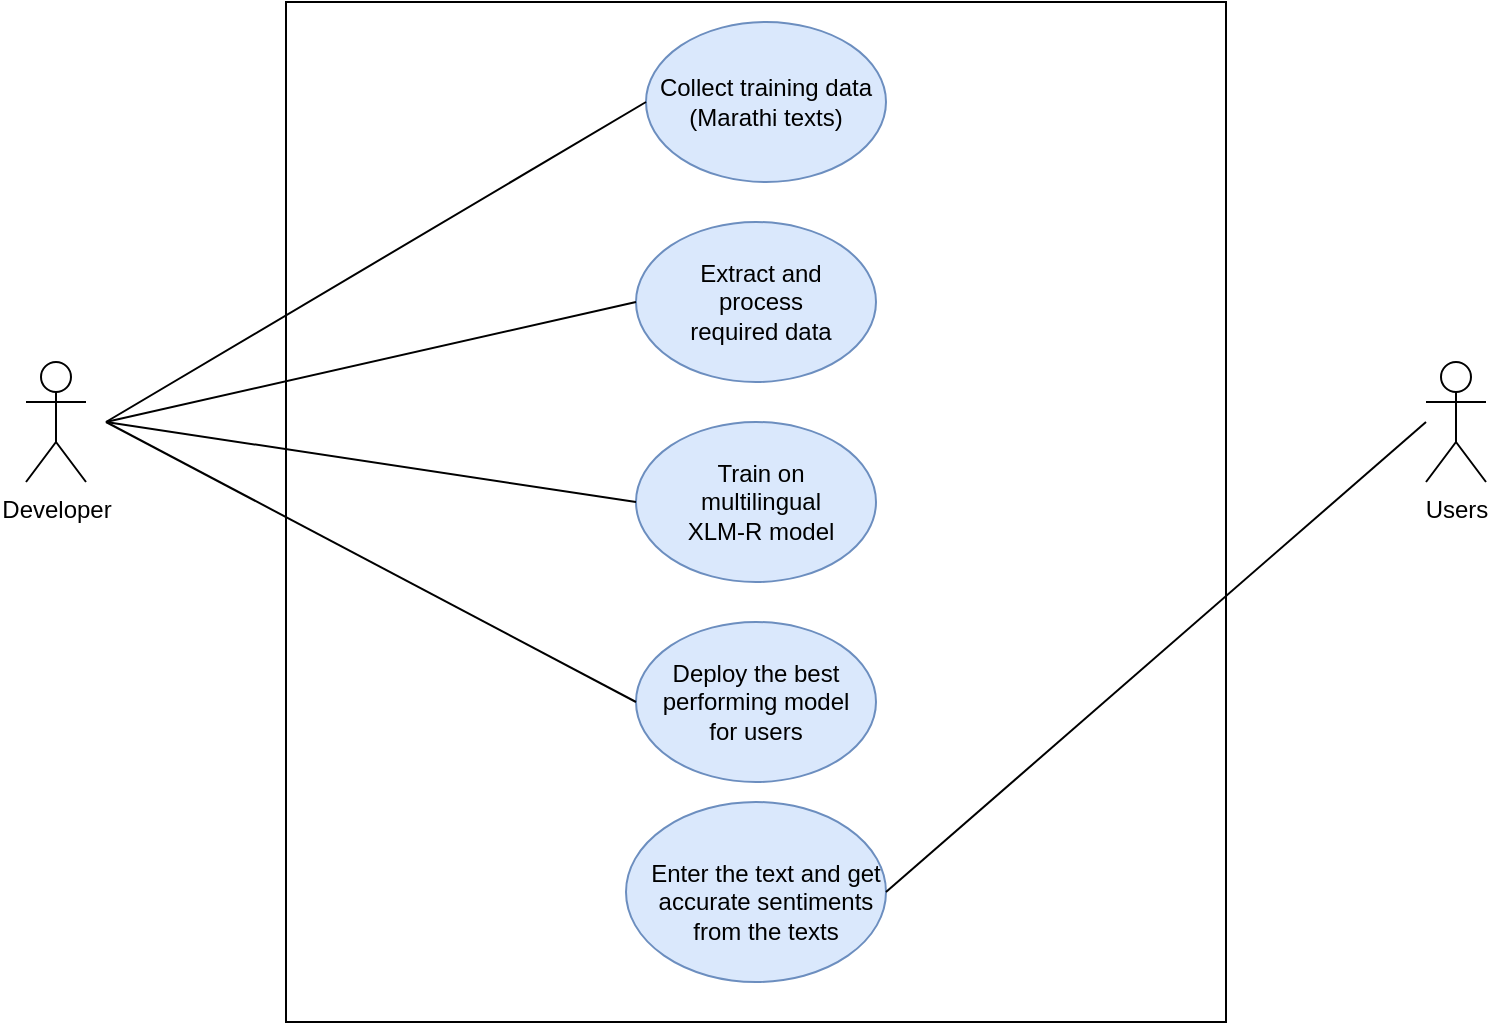 <mxfile version="15.6.2" type="device"><diagram id="YYodBb31U1HTX-Yjmv8J" name="Page-1"><mxGraphModel dx="1038" dy="547" grid="1" gridSize="10" guides="1" tooltips="1" connect="1" arrows="1" fold="1" page="1" pageScale="1" pageWidth="850" pageHeight="1100" math="0" shadow="0"><root><mxCell id="0"/><mxCell id="1" parent="0"/><mxCell id="RadpF7WdSy8Ebpe5gtMr-1" value="" style="rounded=0;whiteSpace=wrap;html=1;" parent="1" vertex="1"><mxGeometry x="190" y="70" width="470" height="510" as="geometry"/></mxCell><mxCell id="RadpF7WdSy8Ebpe5gtMr-2" value="Developer&lt;br&gt;" style="shape=umlActor;verticalLabelPosition=bottom;verticalAlign=top;html=1;outlineConnect=0;" parent="1" vertex="1"><mxGeometry x="60" y="250" width="30" height="60" as="geometry"/></mxCell><mxCell id="RadpF7WdSy8Ebpe5gtMr-4" value="Users&lt;br&gt;" style="shape=umlActor;verticalLabelPosition=bottom;verticalAlign=top;html=1;outlineConnect=0;" parent="1" vertex="1"><mxGeometry x="760" y="250" width="30" height="60" as="geometry"/></mxCell><mxCell id="RadpF7WdSy8Ebpe5gtMr-5" value="" style="ellipse;whiteSpace=wrap;html=1;fillColor=#dae8fc;strokeColor=#6c8ebf;" parent="1" vertex="1"><mxGeometry x="370" y="80" width="120" height="80" as="geometry"/></mxCell><mxCell id="RadpF7WdSy8Ebpe5gtMr-6" value="Collect training data (Marathi texts)" style="text;html=1;strokeColor=none;fillColor=none;align=center;verticalAlign=middle;whiteSpace=wrap;rounded=0;" parent="1" vertex="1"><mxGeometry x="375" y="100" width="110" height="40" as="geometry"/></mxCell><mxCell id="RadpF7WdSy8Ebpe5gtMr-7" value="" style="ellipse;whiteSpace=wrap;html=1;fillColor=#dae8fc;strokeColor=#6c8ebf;" parent="1" vertex="1"><mxGeometry x="365" y="180" width="120" height="80" as="geometry"/></mxCell><mxCell id="RadpF7WdSy8Ebpe5gtMr-8" value="Extract and process required data" style="text;html=1;strokeColor=none;fillColor=none;align=center;verticalAlign=middle;whiteSpace=wrap;rounded=0;" parent="1" vertex="1"><mxGeometry x="385" y="190" width="85" height="60" as="geometry"/></mxCell><mxCell id="RadpF7WdSy8Ebpe5gtMr-9" value="" style="ellipse;whiteSpace=wrap;html=1;fillColor=#dae8fc;strokeColor=#6c8ebf;" parent="1" vertex="1"><mxGeometry x="365" y="280" width="120" height="80" as="geometry"/></mxCell><mxCell id="RadpF7WdSy8Ebpe5gtMr-10" value="Train on multilingual XLM-R model" style="text;html=1;strokeColor=none;fillColor=none;align=center;verticalAlign=middle;whiteSpace=wrap;rounded=0;" parent="1" vertex="1"><mxGeometry x="385" y="290" width="85" height="60" as="geometry"/></mxCell><mxCell id="RadpF7WdSy8Ebpe5gtMr-11" value="" style="ellipse;whiteSpace=wrap;html=1;fillColor=#dae8fc;strokeColor=#6c8ebf;" parent="1" vertex="1"><mxGeometry x="365" y="380" width="120" height="80" as="geometry"/></mxCell><mxCell id="RadpF7WdSy8Ebpe5gtMr-12" value="Deploy the best performing model for users" style="text;html=1;strokeColor=none;fillColor=none;align=center;verticalAlign=middle;whiteSpace=wrap;rounded=0;" parent="1" vertex="1"><mxGeometry x="370" y="390" width="110" height="60" as="geometry"/></mxCell><mxCell id="RadpF7WdSy8Ebpe5gtMr-13" value="" style="endArrow=none;html=1;entryX=0;entryY=0.5;entryDx=0;entryDy=0;" parent="1" target="RadpF7WdSy8Ebpe5gtMr-5" edge="1"><mxGeometry width="50" height="50" relative="1" as="geometry"><mxPoint x="100" y="280" as="sourcePoint"/><mxPoint x="450" y="280" as="targetPoint"/></mxGeometry></mxCell><mxCell id="RadpF7WdSy8Ebpe5gtMr-14" value="" style="endArrow=none;html=1;entryX=0;entryY=0.5;entryDx=0;entryDy=0;" parent="1" target="RadpF7WdSy8Ebpe5gtMr-7" edge="1"><mxGeometry width="50" height="50" relative="1" as="geometry"><mxPoint x="100" y="280" as="sourcePoint"/><mxPoint x="450" y="280" as="targetPoint"/></mxGeometry></mxCell><mxCell id="RadpF7WdSy8Ebpe5gtMr-15" value="" style="endArrow=none;html=1;entryX=0;entryY=0.5;entryDx=0;entryDy=0;" parent="1" target="RadpF7WdSy8Ebpe5gtMr-9" edge="1"><mxGeometry width="50" height="50" relative="1" as="geometry"><mxPoint x="100" y="280" as="sourcePoint"/><mxPoint x="450" y="280" as="targetPoint"/></mxGeometry></mxCell><mxCell id="RadpF7WdSy8Ebpe5gtMr-16" value="" style="endArrow=none;html=1;entryX=0;entryY=0.5;entryDx=0;entryDy=0;" parent="1" target="RadpF7WdSy8Ebpe5gtMr-11" edge="1"><mxGeometry width="50" height="50" relative="1" as="geometry"><mxPoint x="100" y="280" as="sourcePoint"/><mxPoint x="450" y="280" as="targetPoint"/></mxGeometry></mxCell><mxCell id="RadpF7WdSy8Ebpe5gtMr-17" value="" style="ellipse;whiteSpace=wrap;html=1;fillColor=#dae8fc;strokeColor=#6c8ebf;" parent="1" vertex="1"><mxGeometry x="360" y="470" width="130" height="90" as="geometry"/></mxCell><mxCell id="RadpF7WdSy8Ebpe5gtMr-18" value="Enter the text and get accurate sentiments from the texts" style="text;html=1;strokeColor=none;fillColor=none;align=center;verticalAlign=middle;whiteSpace=wrap;rounded=0;" parent="1" vertex="1"><mxGeometry x="370" y="490" width="120" height="60" as="geometry"/></mxCell><mxCell id="RadpF7WdSy8Ebpe5gtMr-19" value="" style="endArrow=none;html=1;exitX=1;exitY=0.5;exitDx=0;exitDy=0;" parent="1" source="RadpF7WdSy8Ebpe5gtMr-17" edge="1"><mxGeometry width="50" height="50" relative="1" as="geometry"><mxPoint x="400" y="410" as="sourcePoint"/><mxPoint x="760" y="280" as="targetPoint"/></mxGeometry></mxCell></root></mxGraphModel></diagram></mxfile>